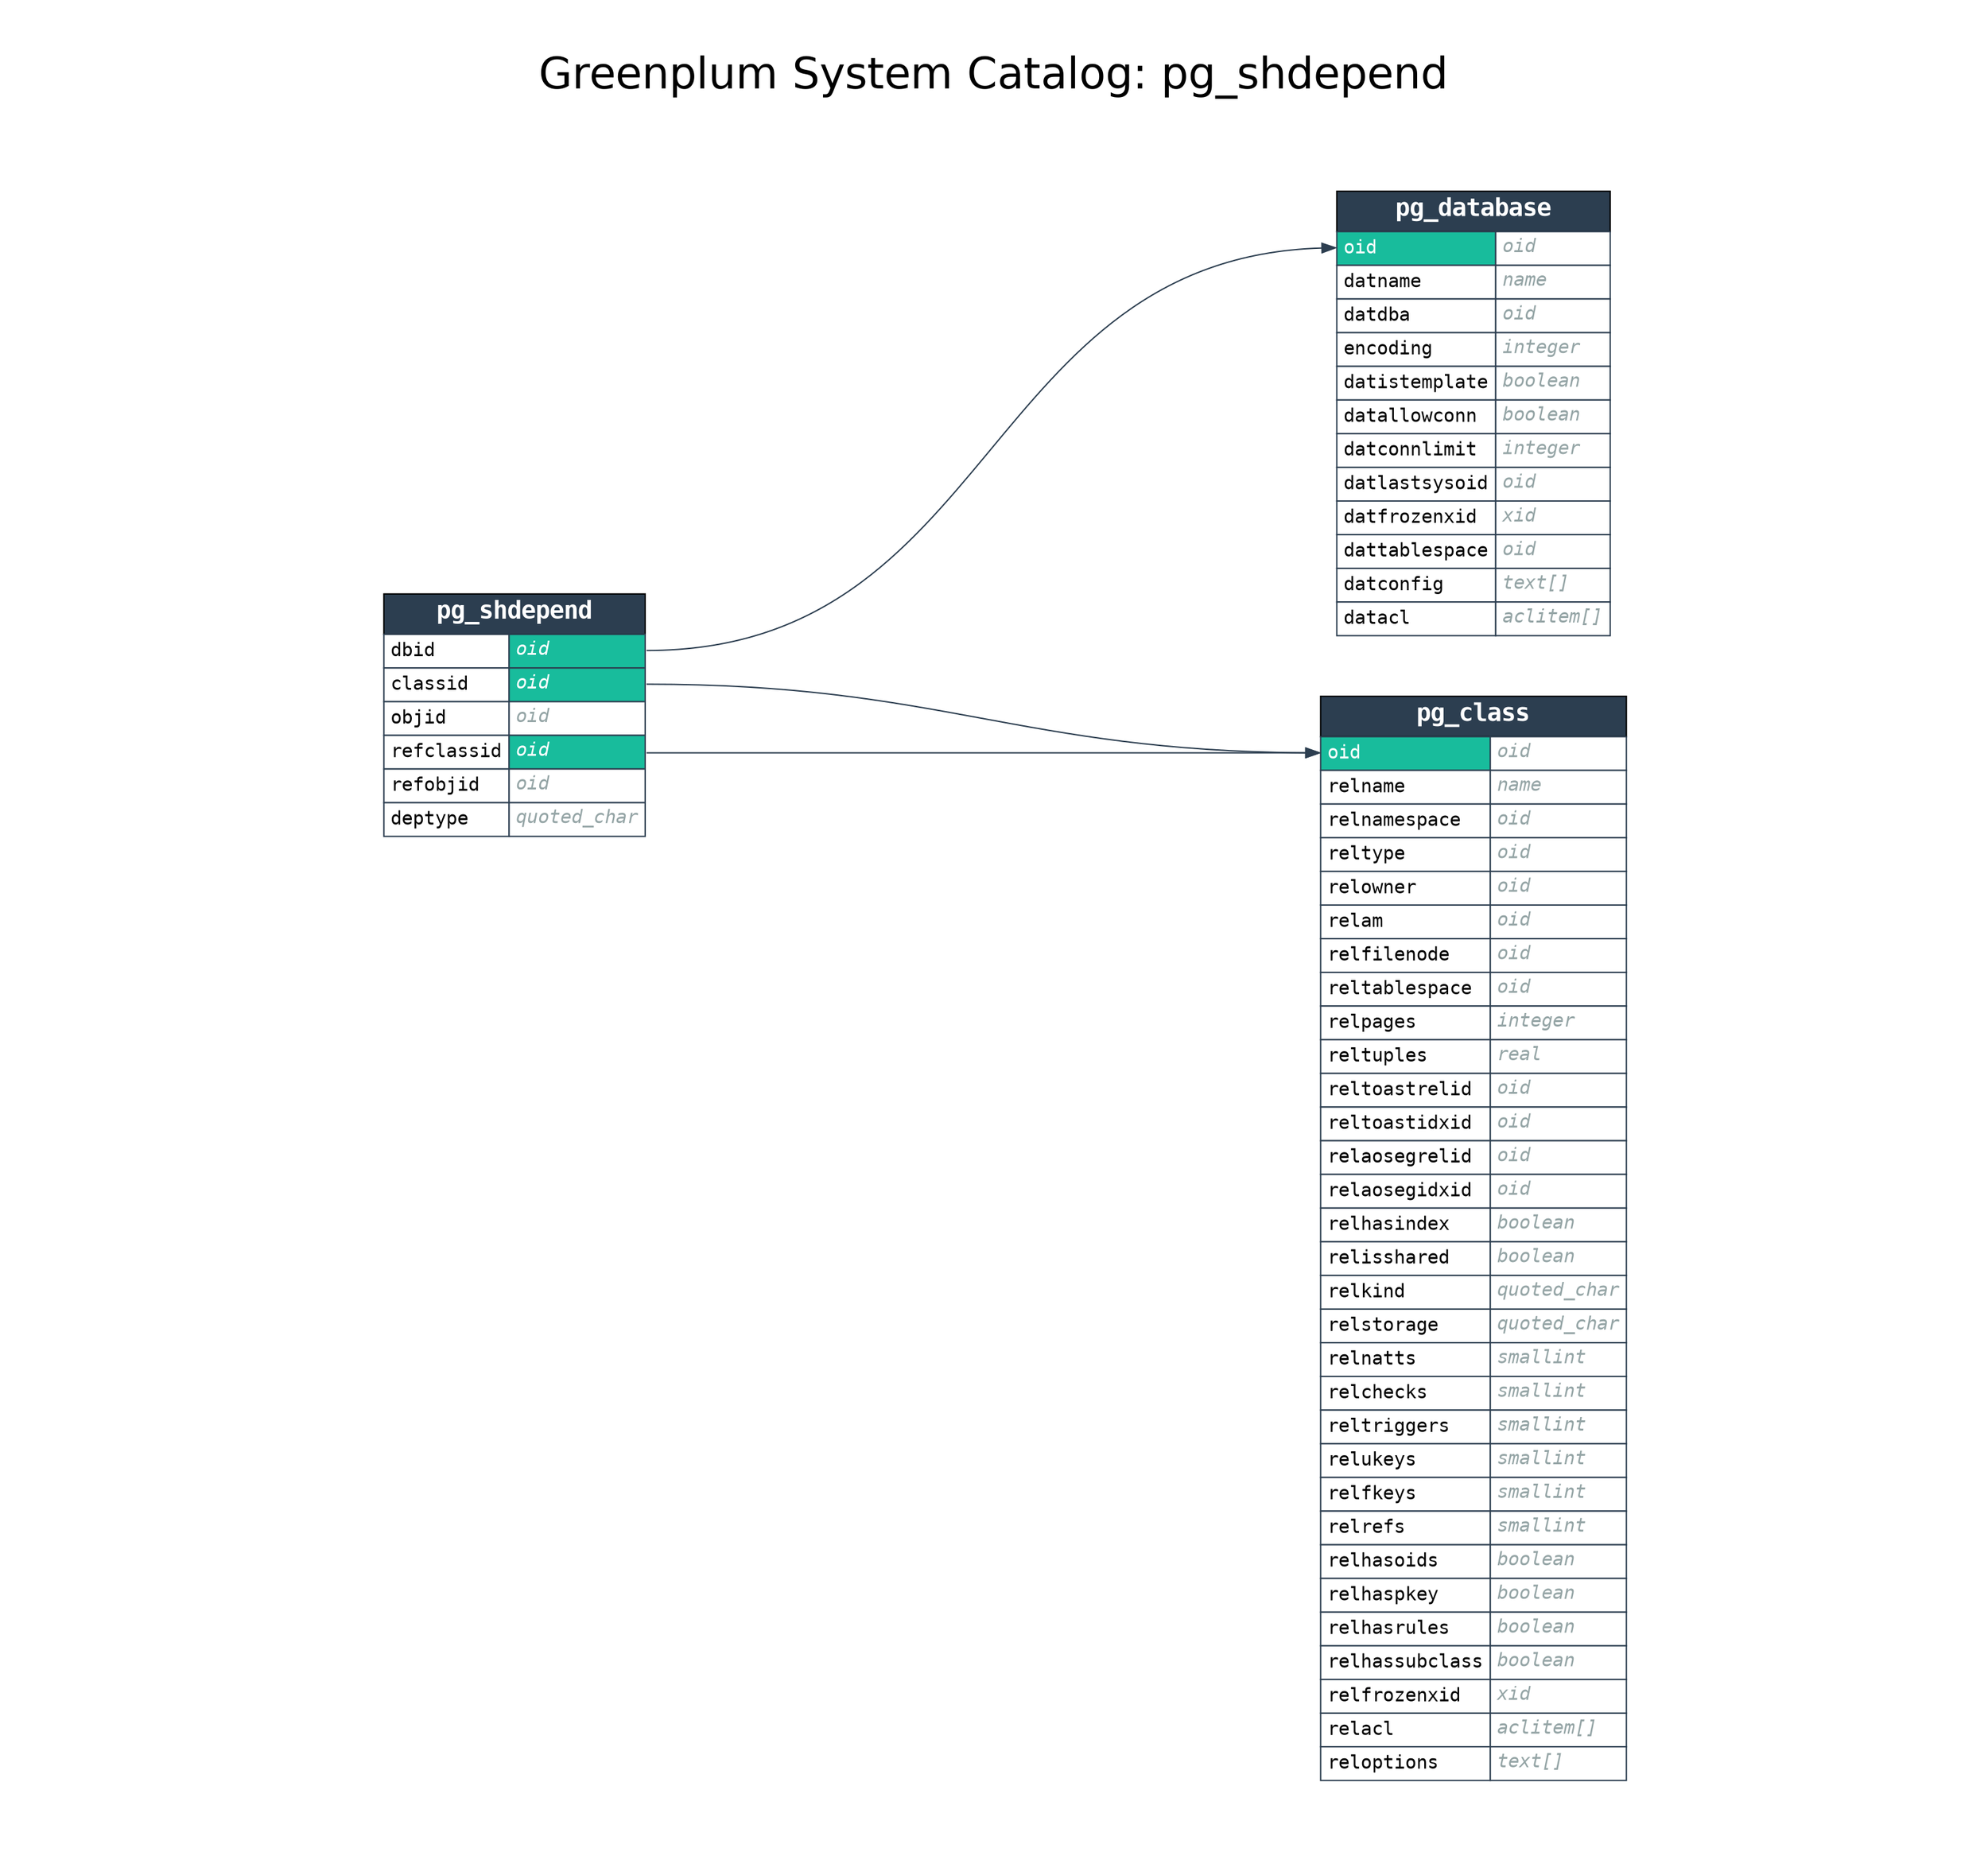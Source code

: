 digraph GPDB {

    label="Greenplum System Catalog: pg_shdepend";
    labelloc="t";
    fontname="Helvetica"
    fontsize=32
    

    pad=0.5;
    nodesep=0.5;
    ranksep=0.5;
    rankdir=LR;
    node [shape = "plaintext"];

    
    subgraph cluster_from {
        rankdir=TB
        style=invis;

        
    }
    
    subgraph cluster_selected {
        rankdir=TB
        style=invis;

        
            pg_shdepend [label = <<FONT FACE="monospace"><TABLE BORDER="0" CELLBORDER="1" CELLSPACING="0" CELLPADDING="4">
<TR><TD BGCOLOR="#2c3e50" ALIGN="CENTER" COLSPAN="2"><FONT COLOR="#FFFFFF" POINT-SIZE="18"><B>pg_shdepend</B></FONT></TD></TR>

<TR>
<TD COLOR="#2c3e50" BGCOLOR="#FFFFFF" ALIGN="LEFT" PORT="dbid_in"><FONT COLOR="#000000">dbid</FONT></TD>
<TD COLOR="#2c3e50" BGCOLOR="#18bc9c" ALIGN="LEFT" PORT="dbid_out"><FONT COLOR="#FFFFFF"><I>oid</I></FONT></TD>
</TR>

<TR>
<TD COLOR="#2c3e50" BGCOLOR="#FFFFFF" ALIGN="LEFT" PORT="classid_in"><FONT COLOR="#000000">classid</FONT></TD>
<TD COLOR="#2c3e50" BGCOLOR="#18bc9c" ALIGN="LEFT" PORT="classid_out"><FONT COLOR="#FFFFFF"><I>oid</I></FONT></TD>
</TR>

<TR>
<TD COLOR="#2c3e50" BGCOLOR="#FFFFFF" ALIGN="LEFT" PORT="objid_in"><FONT COLOR="#000000">objid</FONT></TD>
<TD COLOR="#2c3e50" BGCOLOR="#FFFFFF" ALIGN="LEFT" PORT="objid_out"><FONT COLOR="#95a5a6"><I>oid</I></FONT></TD>
</TR>

<TR>
<TD COLOR="#2c3e50" BGCOLOR="#FFFFFF" ALIGN="LEFT" PORT="refclassid_in"><FONT COLOR="#000000">refclassid</FONT></TD>
<TD COLOR="#2c3e50" BGCOLOR="#18bc9c" ALIGN="LEFT" PORT="refclassid_out"><FONT COLOR="#FFFFFF"><I>oid</I></FONT></TD>
</TR>

<TR>
<TD COLOR="#2c3e50" BGCOLOR="#FFFFFF" ALIGN="LEFT" PORT="refobjid_in"><FONT COLOR="#000000">refobjid</FONT></TD>
<TD COLOR="#2c3e50" BGCOLOR="#FFFFFF" ALIGN="LEFT" PORT="refobjid_out"><FONT COLOR="#95a5a6"><I>oid</I></FONT></TD>
</TR>

<TR>
<TD COLOR="#2c3e50" BGCOLOR="#FFFFFF" ALIGN="LEFT" PORT="deptype_in"><FONT COLOR="#000000">deptype</FONT></TD>
<TD COLOR="#2c3e50" BGCOLOR="#FFFFFF" ALIGN="LEFT" PORT="deptype_out"><FONT COLOR="#95a5a6"><I>quoted_char</I></FONT></TD>
</TR>

</TABLE></FONT>> name = "pg_shdepend" URL = "pg_shdepend.svg"];
        
    }
    
    subgraph cluster_to {
        rankdir=TB
        style=invis;

        
            pg_database [label = <<FONT FACE="monospace"><TABLE BORDER="0" CELLBORDER="1" CELLSPACING="0" CELLPADDING="4">
<TR><TD BGCOLOR="#2c3e50" ALIGN="CENTER" COLSPAN="2"><FONT COLOR="#FFFFFF" POINT-SIZE="18"><B>pg_database</B></FONT></TD></TR>

<TR>
<TD COLOR="#2c3e50" BGCOLOR="#18bc9c" ALIGN="LEFT" PORT="oid_in"><FONT COLOR="#FFFFFF">oid</FONT></TD>
<TD COLOR="#2c3e50" BGCOLOR="#FFFFFF" ALIGN="LEFT" PORT="oid_out"><FONT COLOR="#95a5a6"><I>oid</I></FONT></TD>
</TR>

<TR>
<TD COLOR="#2c3e50" BGCOLOR="#FFFFFF" ALIGN="LEFT" PORT="datname_in"><FONT COLOR="#000000">datname</FONT></TD>
<TD COLOR="#2c3e50" BGCOLOR="#FFFFFF" ALIGN="LEFT" PORT="datname_out"><FONT COLOR="#95a5a6"><I>name</I></FONT></TD>
</TR>

<TR>
<TD COLOR="#2c3e50" BGCOLOR="#FFFFFF" ALIGN="LEFT" PORT="datdba_in"><FONT COLOR="#000000">datdba</FONT></TD>
<TD COLOR="#2c3e50" BGCOLOR="#FFFFFF" ALIGN="LEFT" PORT="datdba_out"><FONT COLOR="#95a5a6"><I>oid</I></FONT></TD>
</TR>

<TR>
<TD COLOR="#2c3e50" BGCOLOR="#FFFFFF" ALIGN="LEFT" PORT="encoding_in"><FONT COLOR="#000000">encoding</FONT></TD>
<TD COLOR="#2c3e50" BGCOLOR="#FFFFFF" ALIGN="LEFT" PORT="encoding_out"><FONT COLOR="#95a5a6"><I>integer</I></FONT></TD>
</TR>

<TR>
<TD COLOR="#2c3e50" BGCOLOR="#FFFFFF" ALIGN="LEFT" PORT="datistemplate_in"><FONT COLOR="#000000">datistemplate</FONT></TD>
<TD COLOR="#2c3e50" BGCOLOR="#FFFFFF" ALIGN="LEFT" PORT="datistemplate_out"><FONT COLOR="#95a5a6"><I>boolean</I></FONT></TD>
</TR>

<TR>
<TD COLOR="#2c3e50" BGCOLOR="#FFFFFF" ALIGN="LEFT" PORT="datallowconn_in"><FONT COLOR="#000000">datallowconn</FONT></TD>
<TD COLOR="#2c3e50" BGCOLOR="#FFFFFF" ALIGN="LEFT" PORT="datallowconn_out"><FONT COLOR="#95a5a6"><I>boolean</I></FONT></TD>
</TR>

<TR>
<TD COLOR="#2c3e50" BGCOLOR="#FFFFFF" ALIGN="LEFT" PORT="datconnlimit_in"><FONT COLOR="#000000">datconnlimit</FONT></TD>
<TD COLOR="#2c3e50" BGCOLOR="#FFFFFF" ALIGN="LEFT" PORT="datconnlimit_out"><FONT COLOR="#95a5a6"><I>integer</I></FONT></TD>
</TR>

<TR>
<TD COLOR="#2c3e50" BGCOLOR="#FFFFFF" ALIGN="LEFT" PORT="datlastsysoid_in"><FONT COLOR="#000000">datlastsysoid</FONT></TD>
<TD COLOR="#2c3e50" BGCOLOR="#FFFFFF" ALIGN="LEFT" PORT="datlastsysoid_out"><FONT COLOR="#95a5a6"><I>oid</I></FONT></TD>
</TR>

<TR>
<TD COLOR="#2c3e50" BGCOLOR="#FFFFFF" ALIGN="LEFT" PORT="datfrozenxid_in"><FONT COLOR="#000000">datfrozenxid</FONT></TD>
<TD COLOR="#2c3e50" BGCOLOR="#FFFFFF" ALIGN="LEFT" PORT="datfrozenxid_out"><FONT COLOR="#95a5a6"><I>xid</I></FONT></TD>
</TR>

<TR>
<TD COLOR="#2c3e50" BGCOLOR="#FFFFFF" ALIGN="LEFT" PORT="dattablespace_in"><FONT COLOR="#000000">dattablespace</FONT></TD>
<TD COLOR="#2c3e50" BGCOLOR="#FFFFFF" ALIGN="LEFT" PORT="dattablespace_out"><FONT COLOR="#95a5a6"><I>oid</I></FONT></TD>
</TR>

<TR>
<TD COLOR="#2c3e50" BGCOLOR="#FFFFFF" ALIGN="LEFT" PORT="datconfig_in"><FONT COLOR="#000000">datconfig</FONT></TD>
<TD COLOR="#2c3e50" BGCOLOR="#FFFFFF" ALIGN="LEFT" PORT="datconfig_out"><FONT COLOR="#95a5a6"><I>text[]</I></FONT></TD>
</TR>

<TR>
<TD COLOR="#2c3e50" BGCOLOR="#FFFFFF" ALIGN="LEFT" PORT="datacl_in"><FONT COLOR="#000000">datacl</FONT></TD>
<TD COLOR="#2c3e50" BGCOLOR="#FFFFFF" ALIGN="LEFT" PORT="datacl_out"><FONT COLOR="#95a5a6"><I>aclitem[]</I></FONT></TD>
</TR>

</TABLE></FONT>> name = "pg_database" URL = "pg_database.svg"];
        
            pg_class [label = <<FONT FACE="monospace"><TABLE BORDER="0" CELLBORDER="1" CELLSPACING="0" CELLPADDING="4">
<TR><TD BGCOLOR="#2c3e50" ALIGN="CENTER" COLSPAN="2"><FONT COLOR="#FFFFFF" POINT-SIZE="18"><B>pg_class</B></FONT></TD></TR>

<TR>
<TD COLOR="#2c3e50" BGCOLOR="#18bc9c" ALIGN="LEFT" PORT="oid_in"><FONT COLOR="#FFFFFF">oid</FONT></TD>
<TD COLOR="#2c3e50" BGCOLOR="#FFFFFF" ALIGN="LEFT" PORT="oid_out"><FONT COLOR="#95a5a6"><I>oid</I></FONT></TD>
</TR>

<TR>
<TD COLOR="#2c3e50" BGCOLOR="#FFFFFF" ALIGN="LEFT" PORT="relname_in"><FONT COLOR="#000000">relname</FONT></TD>
<TD COLOR="#2c3e50" BGCOLOR="#FFFFFF" ALIGN="LEFT" PORT="relname_out"><FONT COLOR="#95a5a6"><I>name</I></FONT></TD>
</TR>

<TR>
<TD COLOR="#2c3e50" BGCOLOR="#FFFFFF" ALIGN="LEFT" PORT="relnamespace_in"><FONT COLOR="#000000">relnamespace</FONT></TD>
<TD COLOR="#2c3e50" BGCOLOR="#FFFFFF" ALIGN="LEFT" PORT="relnamespace_out"><FONT COLOR="#95a5a6"><I>oid</I></FONT></TD>
</TR>

<TR>
<TD COLOR="#2c3e50" BGCOLOR="#FFFFFF" ALIGN="LEFT" PORT="reltype_in"><FONT COLOR="#000000">reltype</FONT></TD>
<TD COLOR="#2c3e50" BGCOLOR="#FFFFFF" ALIGN="LEFT" PORT="reltype_out"><FONT COLOR="#95a5a6"><I>oid</I></FONT></TD>
</TR>

<TR>
<TD COLOR="#2c3e50" BGCOLOR="#FFFFFF" ALIGN="LEFT" PORT="relowner_in"><FONT COLOR="#000000">relowner</FONT></TD>
<TD COLOR="#2c3e50" BGCOLOR="#FFFFFF" ALIGN="LEFT" PORT="relowner_out"><FONT COLOR="#95a5a6"><I>oid</I></FONT></TD>
</TR>

<TR>
<TD COLOR="#2c3e50" BGCOLOR="#FFFFFF" ALIGN="LEFT" PORT="relam_in"><FONT COLOR="#000000">relam</FONT></TD>
<TD COLOR="#2c3e50" BGCOLOR="#FFFFFF" ALIGN="LEFT" PORT="relam_out"><FONT COLOR="#95a5a6"><I>oid</I></FONT></TD>
</TR>

<TR>
<TD COLOR="#2c3e50" BGCOLOR="#FFFFFF" ALIGN="LEFT" PORT="relfilenode_in"><FONT COLOR="#000000">relfilenode</FONT></TD>
<TD COLOR="#2c3e50" BGCOLOR="#FFFFFF" ALIGN="LEFT" PORT="relfilenode_out"><FONT COLOR="#95a5a6"><I>oid</I></FONT></TD>
</TR>

<TR>
<TD COLOR="#2c3e50" BGCOLOR="#FFFFFF" ALIGN="LEFT" PORT="reltablespace_in"><FONT COLOR="#000000">reltablespace</FONT></TD>
<TD COLOR="#2c3e50" BGCOLOR="#FFFFFF" ALIGN="LEFT" PORT="reltablespace_out"><FONT COLOR="#95a5a6"><I>oid</I></FONT></TD>
</TR>

<TR>
<TD COLOR="#2c3e50" BGCOLOR="#FFFFFF" ALIGN="LEFT" PORT="relpages_in"><FONT COLOR="#000000">relpages</FONT></TD>
<TD COLOR="#2c3e50" BGCOLOR="#FFFFFF" ALIGN="LEFT" PORT="relpages_out"><FONT COLOR="#95a5a6"><I>integer</I></FONT></TD>
</TR>

<TR>
<TD COLOR="#2c3e50" BGCOLOR="#FFFFFF" ALIGN="LEFT" PORT="reltuples_in"><FONT COLOR="#000000">reltuples</FONT></TD>
<TD COLOR="#2c3e50" BGCOLOR="#FFFFFF" ALIGN="LEFT" PORT="reltuples_out"><FONT COLOR="#95a5a6"><I>real</I></FONT></TD>
</TR>

<TR>
<TD COLOR="#2c3e50" BGCOLOR="#FFFFFF" ALIGN="LEFT" PORT="reltoastrelid_in"><FONT COLOR="#000000">reltoastrelid</FONT></TD>
<TD COLOR="#2c3e50" BGCOLOR="#FFFFFF" ALIGN="LEFT" PORT="reltoastrelid_out"><FONT COLOR="#95a5a6"><I>oid</I></FONT></TD>
</TR>

<TR>
<TD COLOR="#2c3e50" BGCOLOR="#FFFFFF" ALIGN="LEFT" PORT="reltoastidxid_in"><FONT COLOR="#000000">reltoastidxid</FONT></TD>
<TD COLOR="#2c3e50" BGCOLOR="#FFFFFF" ALIGN="LEFT" PORT="reltoastidxid_out"><FONT COLOR="#95a5a6"><I>oid</I></FONT></TD>
</TR>

<TR>
<TD COLOR="#2c3e50" BGCOLOR="#FFFFFF" ALIGN="LEFT" PORT="relaosegrelid_in"><FONT COLOR="#000000">relaosegrelid</FONT></TD>
<TD COLOR="#2c3e50" BGCOLOR="#FFFFFF" ALIGN="LEFT" PORT="relaosegrelid_out"><FONT COLOR="#95a5a6"><I>oid</I></FONT></TD>
</TR>

<TR>
<TD COLOR="#2c3e50" BGCOLOR="#FFFFFF" ALIGN="LEFT" PORT="relaosegidxid_in"><FONT COLOR="#000000">relaosegidxid</FONT></TD>
<TD COLOR="#2c3e50" BGCOLOR="#FFFFFF" ALIGN="LEFT" PORT="relaosegidxid_out"><FONT COLOR="#95a5a6"><I>oid</I></FONT></TD>
</TR>

<TR>
<TD COLOR="#2c3e50" BGCOLOR="#FFFFFF" ALIGN="LEFT" PORT="relhasindex_in"><FONT COLOR="#000000">relhasindex</FONT></TD>
<TD COLOR="#2c3e50" BGCOLOR="#FFFFFF" ALIGN="LEFT" PORT="relhasindex_out"><FONT COLOR="#95a5a6"><I>boolean</I></FONT></TD>
</TR>

<TR>
<TD COLOR="#2c3e50" BGCOLOR="#FFFFFF" ALIGN="LEFT" PORT="relisshared_in"><FONT COLOR="#000000">relisshared</FONT></TD>
<TD COLOR="#2c3e50" BGCOLOR="#FFFFFF" ALIGN="LEFT" PORT="relisshared_out"><FONT COLOR="#95a5a6"><I>boolean</I></FONT></TD>
</TR>

<TR>
<TD COLOR="#2c3e50" BGCOLOR="#FFFFFF" ALIGN="LEFT" PORT="relkind_in"><FONT COLOR="#000000">relkind</FONT></TD>
<TD COLOR="#2c3e50" BGCOLOR="#FFFFFF" ALIGN="LEFT" PORT="relkind_out"><FONT COLOR="#95a5a6"><I>quoted_char</I></FONT></TD>
</TR>

<TR>
<TD COLOR="#2c3e50" BGCOLOR="#FFFFFF" ALIGN="LEFT" PORT="relstorage_in"><FONT COLOR="#000000">relstorage</FONT></TD>
<TD COLOR="#2c3e50" BGCOLOR="#FFFFFF" ALIGN="LEFT" PORT="relstorage_out"><FONT COLOR="#95a5a6"><I>quoted_char</I></FONT></TD>
</TR>

<TR>
<TD COLOR="#2c3e50" BGCOLOR="#FFFFFF" ALIGN="LEFT" PORT="relnatts_in"><FONT COLOR="#000000">relnatts</FONT></TD>
<TD COLOR="#2c3e50" BGCOLOR="#FFFFFF" ALIGN="LEFT" PORT="relnatts_out"><FONT COLOR="#95a5a6"><I>smallint</I></FONT></TD>
</TR>

<TR>
<TD COLOR="#2c3e50" BGCOLOR="#FFFFFF" ALIGN="LEFT" PORT="relchecks_in"><FONT COLOR="#000000">relchecks</FONT></TD>
<TD COLOR="#2c3e50" BGCOLOR="#FFFFFF" ALIGN="LEFT" PORT="relchecks_out"><FONT COLOR="#95a5a6"><I>smallint</I></FONT></TD>
</TR>

<TR>
<TD COLOR="#2c3e50" BGCOLOR="#FFFFFF" ALIGN="LEFT" PORT="reltriggers_in"><FONT COLOR="#000000">reltriggers</FONT></TD>
<TD COLOR="#2c3e50" BGCOLOR="#FFFFFF" ALIGN="LEFT" PORT="reltriggers_out"><FONT COLOR="#95a5a6"><I>smallint</I></FONT></TD>
</TR>

<TR>
<TD COLOR="#2c3e50" BGCOLOR="#FFFFFF" ALIGN="LEFT" PORT="relukeys_in"><FONT COLOR="#000000">relukeys</FONT></TD>
<TD COLOR="#2c3e50" BGCOLOR="#FFFFFF" ALIGN="LEFT" PORT="relukeys_out"><FONT COLOR="#95a5a6"><I>smallint</I></FONT></TD>
</TR>

<TR>
<TD COLOR="#2c3e50" BGCOLOR="#FFFFFF" ALIGN="LEFT" PORT="relfkeys_in"><FONT COLOR="#000000">relfkeys</FONT></TD>
<TD COLOR="#2c3e50" BGCOLOR="#FFFFFF" ALIGN="LEFT" PORT="relfkeys_out"><FONT COLOR="#95a5a6"><I>smallint</I></FONT></TD>
</TR>

<TR>
<TD COLOR="#2c3e50" BGCOLOR="#FFFFFF" ALIGN="LEFT" PORT="relrefs_in"><FONT COLOR="#000000">relrefs</FONT></TD>
<TD COLOR="#2c3e50" BGCOLOR="#FFFFFF" ALIGN="LEFT" PORT="relrefs_out"><FONT COLOR="#95a5a6"><I>smallint</I></FONT></TD>
</TR>

<TR>
<TD COLOR="#2c3e50" BGCOLOR="#FFFFFF" ALIGN="LEFT" PORT="relhasoids_in"><FONT COLOR="#000000">relhasoids</FONT></TD>
<TD COLOR="#2c3e50" BGCOLOR="#FFFFFF" ALIGN="LEFT" PORT="relhasoids_out"><FONT COLOR="#95a5a6"><I>boolean</I></FONT></TD>
</TR>

<TR>
<TD COLOR="#2c3e50" BGCOLOR="#FFFFFF" ALIGN="LEFT" PORT="relhaspkey_in"><FONT COLOR="#000000">relhaspkey</FONT></TD>
<TD COLOR="#2c3e50" BGCOLOR="#FFFFFF" ALIGN="LEFT" PORT="relhaspkey_out"><FONT COLOR="#95a5a6"><I>boolean</I></FONT></TD>
</TR>

<TR>
<TD COLOR="#2c3e50" BGCOLOR="#FFFFFF" ALIGN="LEFT" PORT="relhasrules_in"><FONT COLOR="#000000">relhasrules</FONT></TD>
<TD COLOR="#2c3e50" BGCOLOR="#FFFFFF" ALIGN="LEFT" PORT="relhasrules_out"><FONT COLOR="#95a5a6"><I>boolean</I></FONT></TD>
</TR>

<TR>
<TD COLOR="#2c3e50" BGCOLOR="#FFFFFF" ALIGN="LEFT" PORT="relhassubclass_in"><FONT COLOR="#000000">relhassubclass</FONT></TD>
<TD COLOR="#2c3e50" BGCOLOR="#FFFFFF" ALIGN="LEFT" PORT="relhassubclass_out"><FONT COLOR="#95a5a6"><I>boolean</I></FONT></TD>
</TR>

<TR>
<TD COLOR="#2c3e50" BGCOLOR="#FFFFFF" ALIGN="LEFT" PORT="relfrozenxid_in"><FONT COLOR="#000000">relfrozenxid</FONT></TD>
<TD COLOR="#2c3e50" BGCOLOR="#FFFFFF" ALIGN="LEFT" PORT="relfrozenxid_out"><FONT COLOR="#95a5a6"><I>xid</I></FONT></TD>
</TR>

<TR>
<TD COLOR="#2c3e50" BGCOLOR="#FFFFFF" ALIGN="LEFT" PORT="relacl_in"><FONT COLOR="#000000">relacl</FONT></TD>
<TD COLOR="#2c3e50" BGCOLOR="#FFFFFF" ALIGN="LEFT" PORT="relacl_out"><FONT COLOR="#95a5a6"><I>aclitem[]</I></FONT></TD>
</TR>

<TR>
<TD COLOR="#2c3e50" BGCOLOR="#FFFFFF" ALIGN="LEFT" PORT="reloptions_in"><FONT COLOR="#000000">reloptions</FONT></TD>
<TD COLOR="#2c3e50" BGCOLOR="#FFFFFF" ALIGN="LEFT" PORT="reloptions_out"><FONT COLOR="#95a5a6"><I>text[]</I></FONT></TD>
</TR>

</TABLE></FONT>> name = "pg_class" URL = "pg_class.svg"];
        
    }
    

    
        pg_shdepend:dbid_out -> pg_database:oid_in [penwidth = 1 color = "#2c3e50"];
    
        pg_shdepend:classid_out -> pg_class:oid_in [penwidth = 1 color = "#2c3e50"];
    
        pg_shdepend:refclassid_out -> pg_class:oid_in [penwidth = 1 color = "#2c3e50"];
    

}